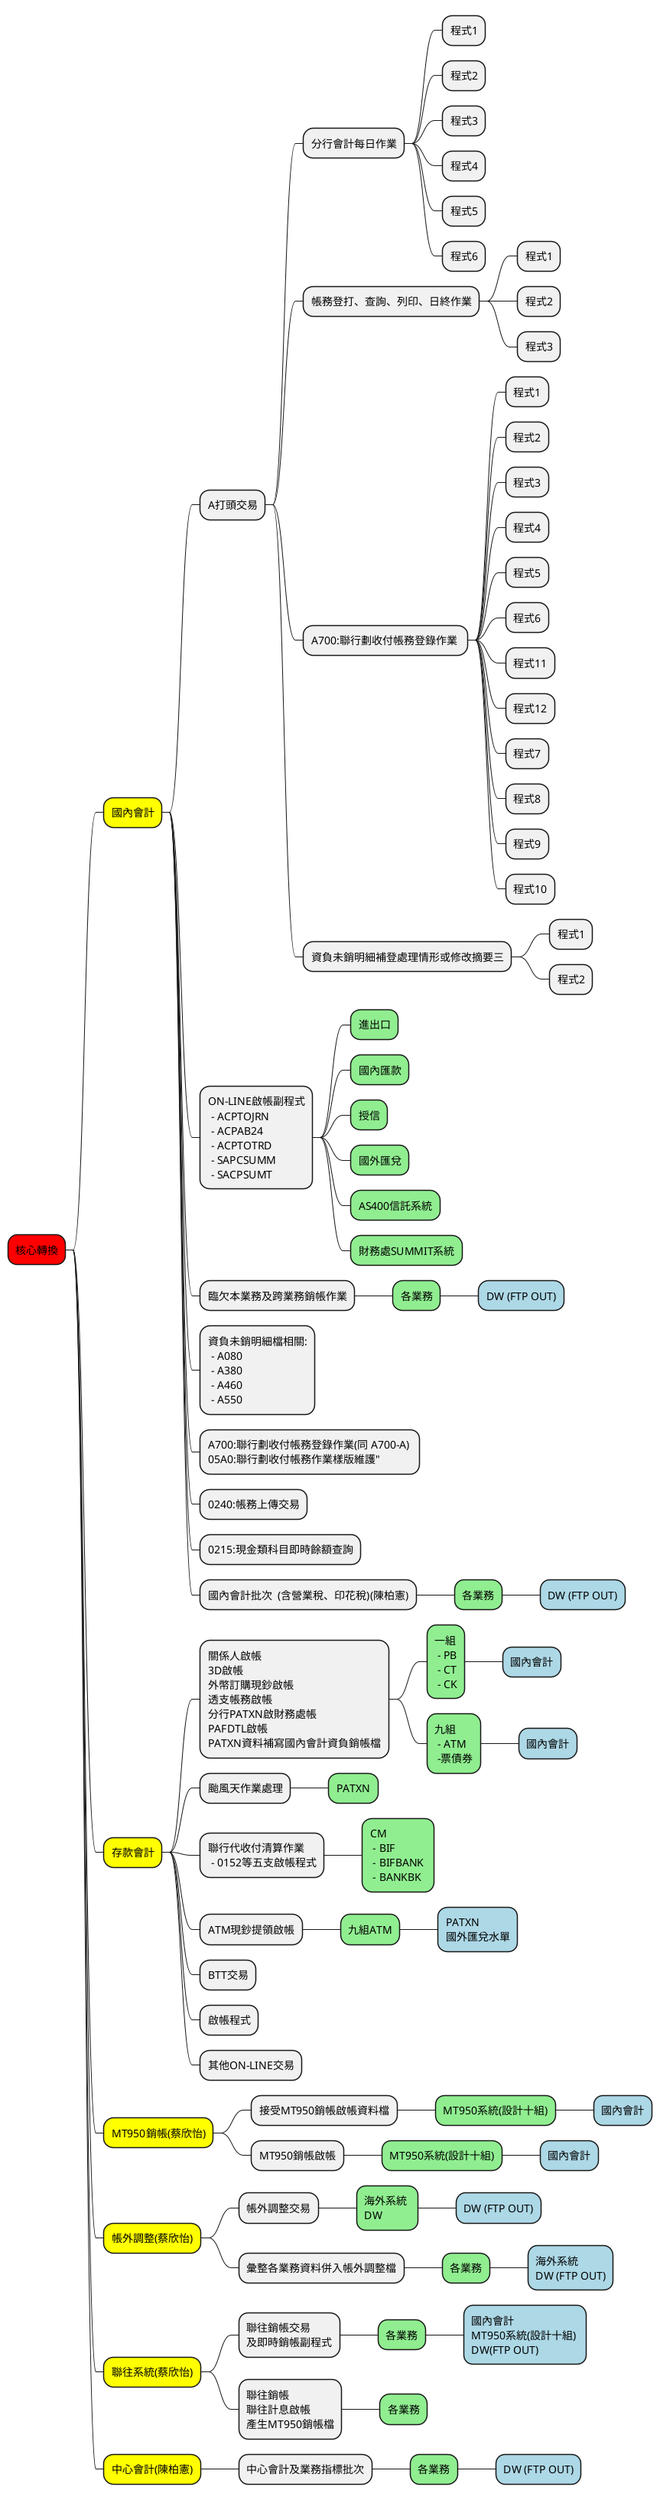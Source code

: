 @startmindmap test

*[#Red]  核心轉換
**[#Yellow] 國內會計
*** A打頭交易
**** 分行會計每日作業
***** 程式1
***** 程式2
***** 程式3
***** 程式4
***** 程式5
***** 程式6
**** 帳務登打、查詢、列印、日終作業
***** 程式1
***** 程式2
***** 程式3
**** A700:聯行劃收付帳務登錄作業 
***** 程式1
***** 程式2
***** 程式3
***** 程式4
***** 程式5
***** 程式6
***** 程式11
***** 程式12
***** 程式7
***** 程式8
***** 程式9
***** 程式10
**** 資負未銷明細補登處理情形或修改摘要三
***** 程式1
***** 程式2

*** ON-LINE啟帳副程式\n - ACPTOJRN \n - ACPAB24 \n - ACPTOTRD\n - SAPCSUMM \n - SACPSUMT
****[#lightgreen] 進出口
****[#lightgreen] 國內匯款
****[#lightgreen] 授信
****[#lightgreen] 國外匯兌
****[#lightgreen] AS400信託系統
****[#lightgreen] 財務處SUMMIT系統
*** 臨欠本業務及跨業務銷帳作業
****[#lightgreen] 各業務
*****[#lightblue] DW (FTP OUT)
*** 資負未銷明細檔相關:\n - A080\n - A380\n - A460\n - A550
*** A700:聯行劃收付帳務登錄作業(同 A700-A) \n05A0:聯行劃收付帳務作業樣版維護"
*** 0240:帳務上傳交易
*** 0215:現金類科目即時餘額查詢
*** 國內會計批次  (含營業稅、印花稅)(陳柏憲)
****[#lightgreen] 各業務
*****[#lightblue] DW (FTP OUT)


**[#Yellow] 存款會計
*** 關係人啟帳 \n3D啟帳 \n外幣訂購現鈔啟帳 \n透支帳務啟帳 \n分行PATXN啟財務處帳 \nPAFDTL啟帳 \nPATXN資料補寫國內會計資負銷帳檔
****[#lightgreen] 一組\n - PB\n - CT\n - CK
*****[#lightblue] 國內會計
****[#lightgreen] 九組\n - ATM\n -票債券
*****[#lightblue] 國內會計
*** 颱風天作業處理
****[#lightgreen] PATXN
*** 聯行代收付清算作業\n - 0152等五支啟帳程式
****[#lightgreen] CM \n - BIF \n - BIFBANK \n - BANKBK
*** ATM現鈔提領啟帳
****[#lightgreen] 九組ATM
*****[#lightblue]  PATXN \n國外匯兌水單
*** BTT交易
*** 啟帳程式
*** 其他ON-LINE交易

**[#Yellow] MT950銷帳(蔡欣怡)
*** 接受MT950銷帳啟帳資料檔
****[#lightgreen] MT950系統(設計十組)
*****[#lightblue] 國內會計
*** MT950銷帳啟帳
****[#lightgreen] MT950系統(設計十組)
*****[#lightblue] 國內會計

**[#Yellow] 帳外調整(蔡欣怡)
*** 帳外調整交易
****[#lightgreen] 海外系統 \nDW
*****[#lightblue] DW (FTP OUT)
*** 彙整各業務資料併入帳外調整檔
****[#lightgreen] 各業務
*****[#lightblue] 海外系統 \nDW (FTP OUT)

**[#Yellow] 聯往系統(蔡欣怡)
*** 聯往銷帳交易 \n及即時銷帳副程式
****[#lightgreen] 各業務
*****[#lightblue] 國內會計 \nMT950系統(設計十組) \nDW(FTP OUT)
*** 聯往銷帳 \n聯往計息啟帳 \n產生MT950銷帳檔
****[#lightgreen] 各業務

**[#Yellow] 中心會計(陳柏憲)
*** 中心會計及業務指標批次
****[#lightgreen] 各業務
*****[#lightblue] DW (FTP OUT)
'@endmindmap
@endmindmap